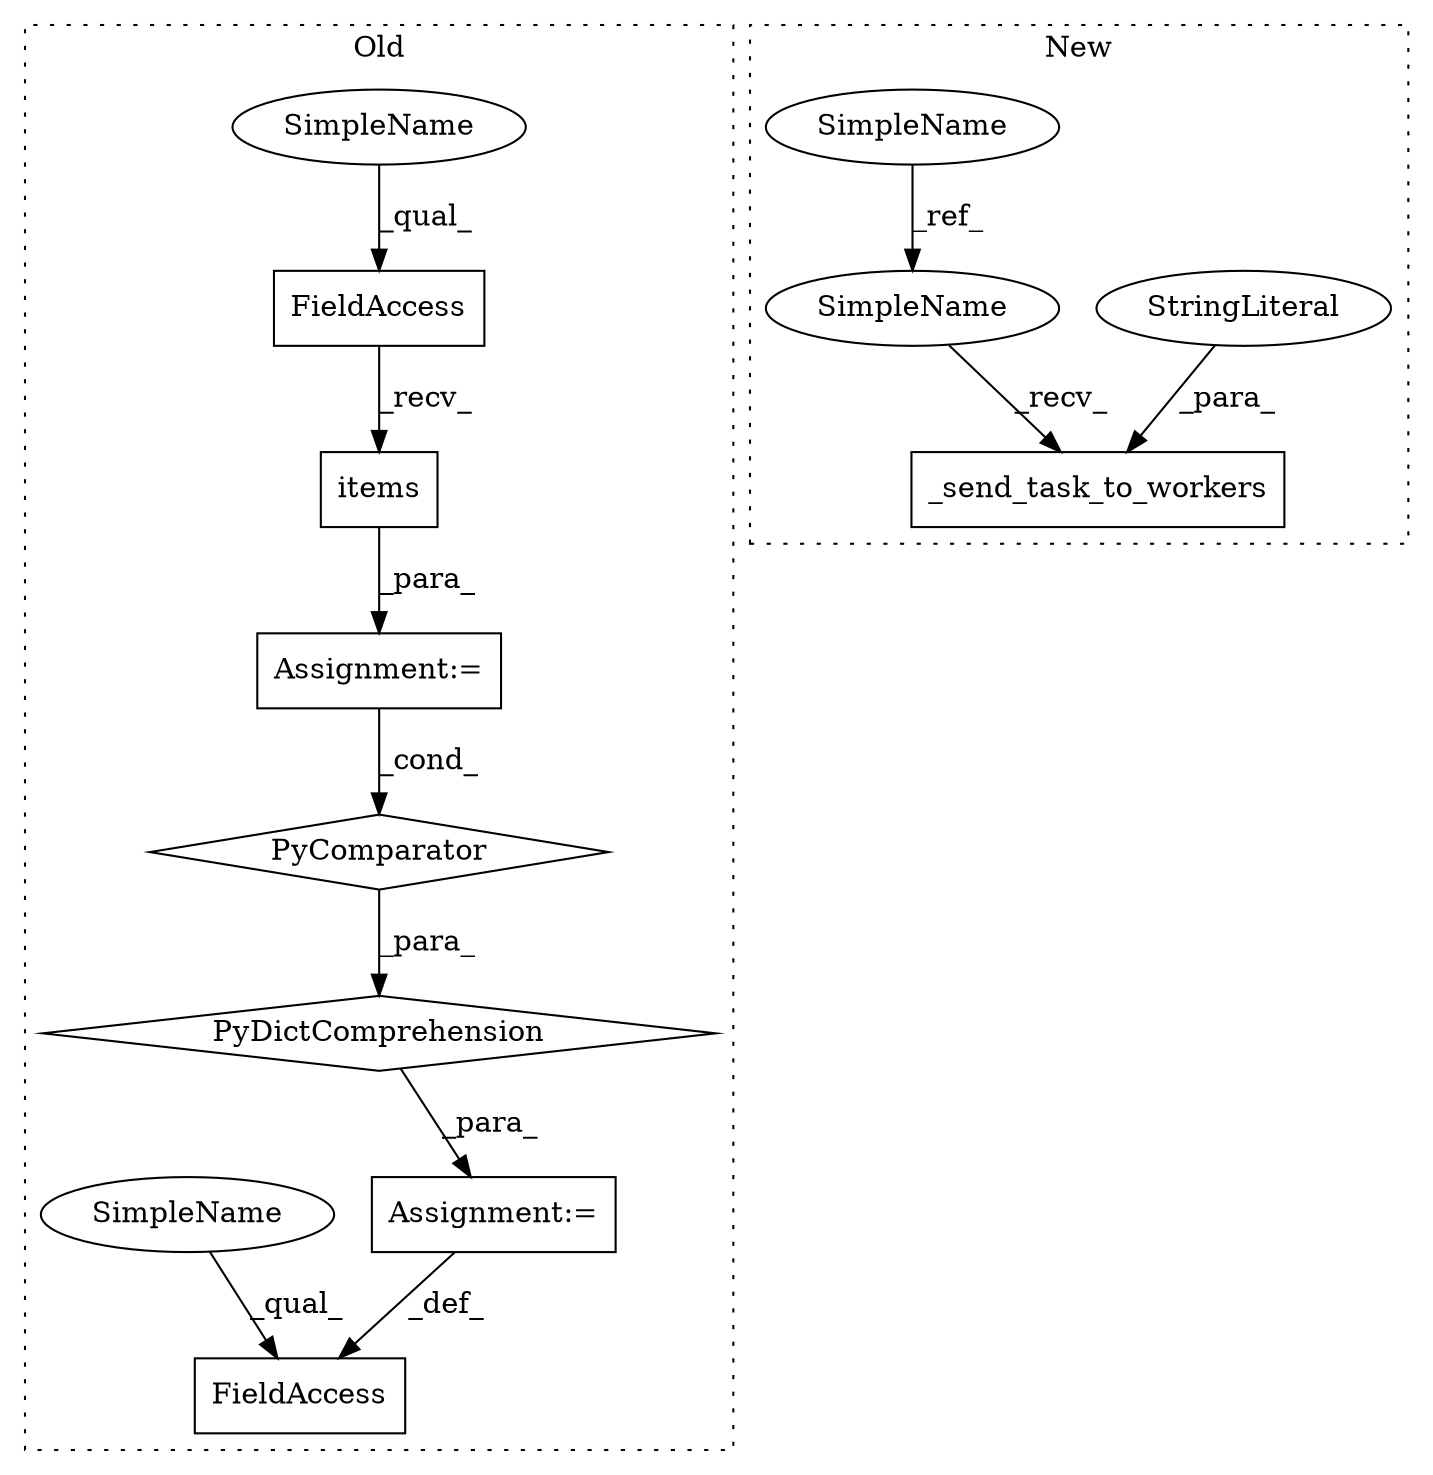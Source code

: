 digraph G {
subgraph cluster0 {
1 [label="PyDictComprehension" a="110" s="5428" l="287" shape="diamond"];
3 [label="Assignment:=" a="7" s="5550" l="24" shape="box"];
4 [label="FieldAccess" a="22" s="5914" l="12" shape="box"];
6 [label="PyComparator" a="113" s="5550" l="24" shape="diamond"];
8 [label="FieldAccess" a="22" s="5678" l="12" shape="box"];
9 [label="Assignment:=" a="7" s="5926" l="1" shape="box"];
10 [label="items" a="32" s="5691" l="7" shape="box"];
12 [label="SimpleName" a="42" s="5678" l="4" shape="ellipse"];
13 [label="SimpleName" a="42" s="5914" l="4" shape="ellipse"];
label = "Old";
style="dotted";
}
subgraph cluster1 {
2 [label="_send_task_to_workers" a="32" s="5397,5455" l="22,1" shape="box"];
5 [label="StringLiteral" a="45" s="5419" l="22" shape="ellipse"];
7 [label="SimpleName" a="42" s="5316" l="4" shape="ellipse"];
11 [label="SimpleName" a="42" s="5392" l="4" shape="ellipse"];
label = "New";
style="dotted";
}
1 -> 9 [label="_para_"];
3 -> 6 [label="_cond_"];
5 -> 2 [label="_para_"];
6 -> 1 [label="_para_"];
7 -> 11 [label="_ref_"];
8 -> 10 [label="_recv_"];
9 -> 4 [label="_def_"];
10 -> 3 [label="_para_"];
11 -> 2 [label="_recv_"];
12 -> 8 [label="_qual_"];
13 -> 4 [label="_qual_"];
}